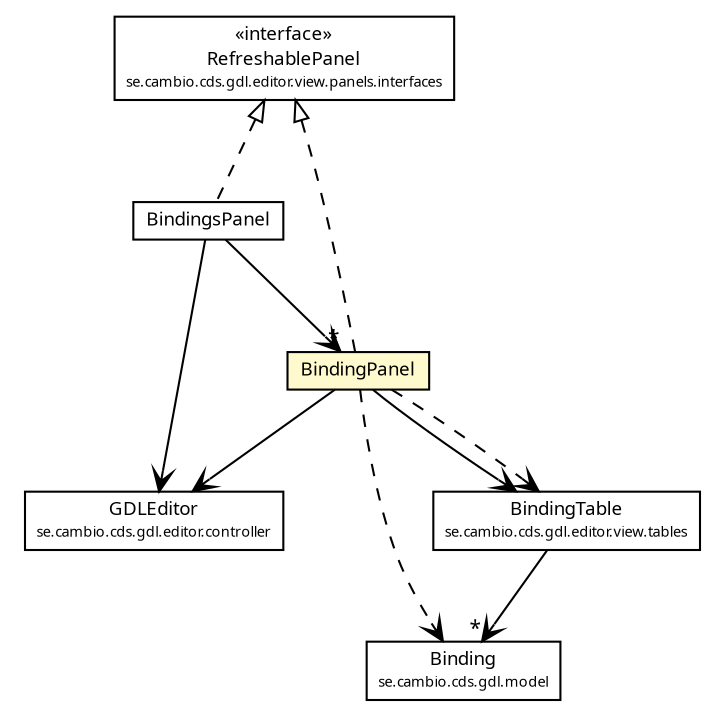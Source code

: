 #!/usr/local/bin/dot
#
# Class diagram 
# Generated by UMLGraph version R5_6 (http://www.umlgraph.org/)
#

digraph G {
	edge [fontname="Trebuchet MS",fontsize=10,labelfontname="Trebuchet MS",labelfontsize=10];
	node [fontname="Trebuchet MS",fontsize=10,shape=plaintext];
	nodesep=0.25;
	ranksep=0.5;
	// se.cambio.cds.gdl.model.Binding
	c92450 [label=<<table title="se.cambio.cds.gdl.model.Binding" border="0" cellborder="1" cellspacing="0" cellpadding="2" port="p" href="../../../model/Binding.html">
		<tr><td><table border="0" cellspacing="0" cellpadding="1">
<tr><td align="center" balign="center"><font face="Trebuchet MS"> Binding </font></td></tr>
<tr><td align="center" balign="center"><font face="Trebuchet MS" point-size="7.0"> se.cambio.cds.gdl.model </font></td></tr>
		</table></td></tr>
		</table>>, URL="../../../model/Binding.html", fontname="Trebuchet MS", fontcolor="black", fontsize=9.0];
	// se.cambio.cds.gdl.editor.controller.GDLEditor
	c92803 [label=<<table title="se.cambio.cds.gdl.editor.controller.GDLEditor" border="0" cellborder="1" cellspacing="0" cellpadding="2" port="p" href="../../controller/GDLEditor.html">
		<tr><td><table border="0" cellspacing="0" cellpadding="1">
<tr><td align="center" balign="center"><font face="Trebuchet MS"> GDLEditor </font></td></tr>
<tr><td align="center" balign="center"><font face="Trebuchet MS" point-size="7.0"> se.cambio.cds.gdl.editor.controller </font></td></tr>
		</table></td></tr>
		</table>>, URL="../../controller/GDLEditor.html", fontname="Trebuchet MS", fontcolor="black", fontsize=9.0];
	// se.cambio.cds.gdl.editor.view.panels.BindingsPanel
	c92896 [label=<<table title="se.cambio.cds.gdl.editor.view.panels.BindingsPanel" border="0" cellborder="1" cellspacing="0" cellpadding="2" port="p" href="./BindingsPanel.html">
		<tr><td><table border="0" cellspacing="0" cellpadding="1">
<tr><td align="center" balign="center"><font face="Trebuchet MS"> BindingsPanel </font></td></tr>
		</table></td></tr>
		</table>>, URL="./BindingsPanel.html", fontname="Trebuchet MS", fontcolor="black", fontsize=9.0];
	// se.cambio.cds.gdl.editor.view.panels.BindingPanel
	c92897 [label=<<table title="se.cambio.cds.gdl.editor.view.panels.BindingPanel" border="0" cellborder="1" cellspacing="0" cellpadding="2" port="p" bgcolor="lemonChiffon" href="./BindingPanel.html">
		<tr><td><table border="0" cellspacing="0" cellpadding="1">
<tr><td align="center" balign="center"><font face="Trebuchet MS"> BindingPanel </font></td></tr>
		</table></td></tr>
		</table>>, URL="./BindingPanel.html", fontname="Trebuchet MS", fontcolor="black", fontsize=9.0];
	// se.cambio.cds.gdl.editor.view.panels.interfaces.RefreshablePanel
	c92898 [label=<<table title="se.cambio.cds.gdl.editor.view.panels.interfaces.RefreshablePanel" border="0" cellborder="1" cellspacing="0" cellpadding="2" port="p" href="./interfaces/RefreshablePanel.html">
		<tr><td><table border="0" cellspacing="0" cellpadding="1">
<tr><td align="center" balign="center"> &#171;interface&#187; </td></tr>
<tr><td align="center" balign="center"><font face="Trebuchet MS"> RefreshablePanel </font></td></tr>
<tr><td align="center" balign="center"><font face="Trebuchet MS" point-size="7.0"> se.cambio.cds.gdl.editor.view.panels.interfaces </font></td></tr>
		</table></td></tr>
		</table>>, URL="./interfaces/RefreshablePanel.html", fontname="Trebuchet MS", fontcolor="black", fontsize=9.0];
	// se.cambio.cds.gdl.editor.view.tables.BindingTable
	c92913 [label=<<table title="se.cambio.cds.gdl.editor.view.tables.BindingTable" border="0" cellborder="1" cellspacing="0" cellpadding="2" port="p" href="../tables/BindingTable.html">
		<tr><td><table border="0" cellspacing="0" cellpadding="1">
<tr><td align="center" balign="center"><font face="Trebuchet MS"> BindingTable </font></td></tr>
<tr><td align="center" balign="center"><font face="Trebuchet MS" point-size="7.0"> se.cambio.cds.gdl.editor.view.tables </font></td></tr>
		</table></td></tr>
		</table>>, URL="../tables/BindingTable.html", fontname="Trebuchet MS", fontcolor="black", fontsize=9.0];
	//se.cambio.cds.gdl.editor.view.panels.BindingsPanel implements se.cambio.cds.gdl.editor.view.panels.interfaces.RefreshablePanel
	c92898:p -> c92896:p [dir=back,arrowtail=empty,style=dashed];
	//se.cambio.cds.gdl.editor.view.panels.BindingPanel implements se.cambio.cds.gdl.editor.view.panels.interfaces.RefreshablePanel
	c92898:p -> c92897:p [dir=back,arrowtail=empty,style=dashed];
	// se.cambio.cds.gdl.editor.view.panels.BindingsPanel NAVASSOC se.cambio.cds.gdl.editor.controller.GDLEditor
	c92896:p -> c92803:p [taillabel="", label="", headlabel="", fontname="Trebuchet MS", fontcolor="black", fontsize=10.0, color="black", arrowhead=open];
	// se.cambio.cds.gdl.editor.view.panels.BindingsPanel NAVASSOC se.cambio.cds.gdl.editor.view.panels.BindingPanel
	c92896:p -> c92897:p [taillabel="", label="", headlabel="*", fontname="Trebuchet MS", fontcolor="black", fontsize=10.0, color="black", arrowhead=open];
	// se.cambio.cds.gdl.editor.view.panels.BindingPanel NAVASSOC se.cambio.cds.gdl.editor.controller.GDLEditor
	c92897:p -> c92803:p [taillabel="", label="", headlabel="", fontname="Trebuchet MS", fontcolor="black", fontsize=10.0, color="black", arrowhead=open];
	// se.cambio.cds.gdl.editor.view.panels.BindingPanel NAVASSOC se.cambio.cds.gdl.editor.view.tables.BindingTable
	c92897:p -> c92913:p [taillabel="", label="", headlabel="", fontname="Trebuchet MS", fontcolor="black", fontsize=10.0, color="black", arrowhead=open];
	// se.cambio.cds.gdl.editor.view.tables.BindingTable NAVASSOC se.cambio.cds.gdl.model.Binding
	c92913:p -> c92450:p [taillabel="", label="", headlabel="*", fontname="Trebuchet MS", fontcolor="black", fontsize=10.0, color="black", arrowhead=open];
	// se.cambio.cds.gdl.editor.view.panels.BindingPanel DEPEND se.cambio.cds.gdl.editor.view.tables.BindingTable
	c92897:p -> c92913:p [taillabel="", label="", headlabel="", fontname="Trebuchet MS", fontcolor="black", fontsize=10.0, color="black", arrowhead=open, style=dashed];
	// se.cambio.cds.gdl.editor.view.panels.BindingPanel DEPEND se.cambio.cds.gdl.model.Binding
	c92897:p -> c92450:p [taillabel="", label="", headlabel="", fontname="Trebuchet MS", fontcolor="black", fontsize=10.0, color="black", arrowhead=open, style=dashed];
}

